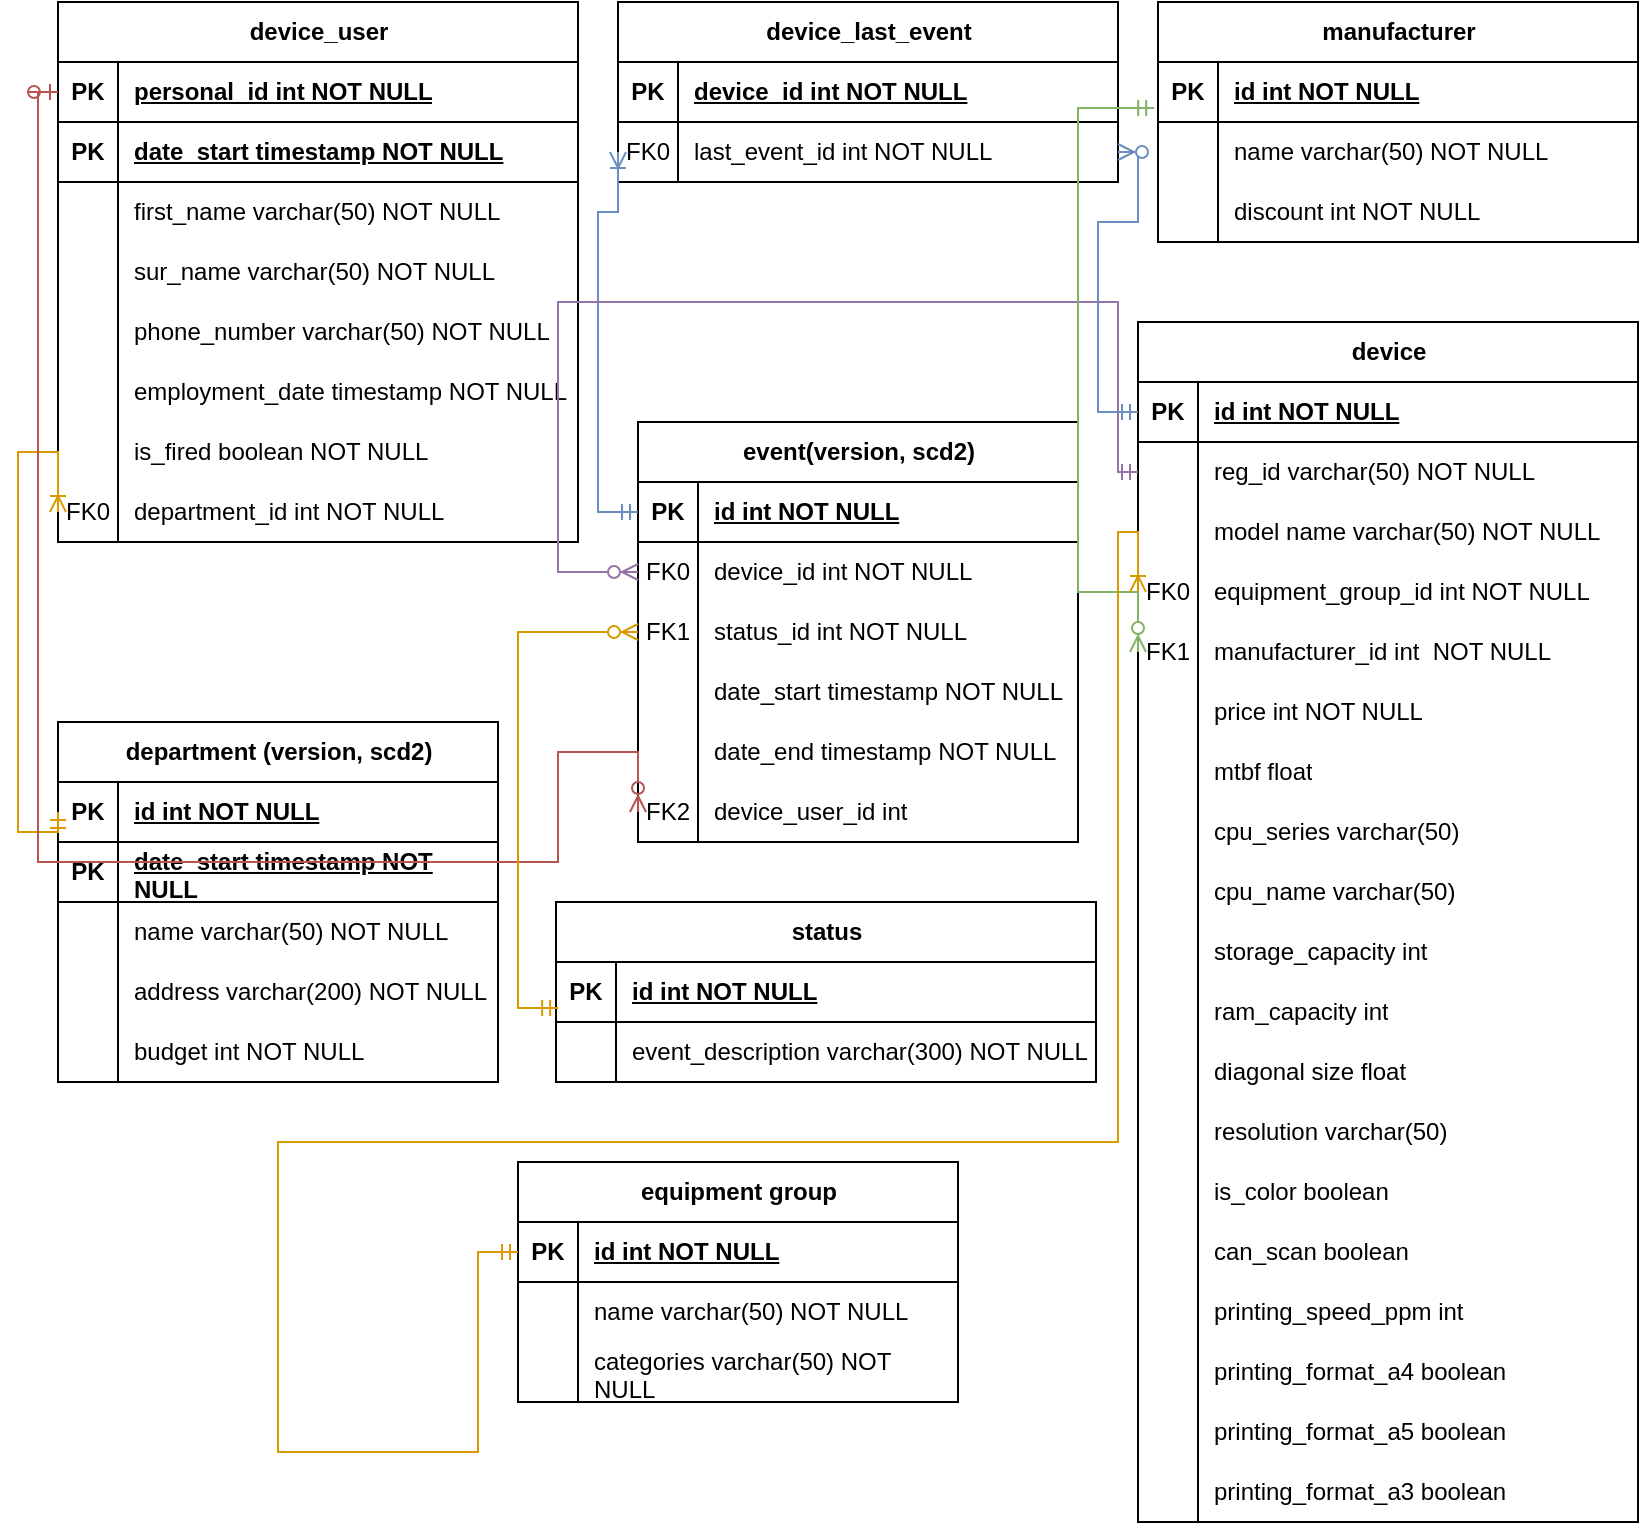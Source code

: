 <mxfile version="21.3.0" type="device">
  <diagram name="Page-1" id="mLNYqrjpJ7EV3Dldcdo5">
    <mxGraphModel dx="1434" dy="766" grid="1" gridSize="10" guides="1" tooltips="1" connect="1" arrows="1" fold="1" page="1" pageScale="1" pageWidth="850" pageHeight="1100" math="0" shadow="0">
      <root>
        <mxCell id="0" />
        <mxCell id="1" parent="0" />
        <mxCell id="pewf0KYRRvGeZz-GzJ68-2" value="status" style="shape=table;startSize=30;container=1;collapsible=1;childLayout=tableLayout;fixedRows=1;rowLines=0;fontStyle=1;align=center;resizeLast=1;html=1;" parent="1" vertex="1">
          <mxGeometry x="279" y="510" width="270" height="90" as="geometry" />
        </mxCell>
        <mxCell id="pewf0KYRRvGeZz-GzJ68-3" value="" style="shape=tableRow;horizontal=0;startSize=0;swimlaneHead=0;swimlaneBody=0;fillColor=none;collapsible=0;dropTarget=0;points=[[0,0.5],[1,0.5]];portConstraint=eastwest;top=0;left=0;right=0;bottom=1;" parent="pewf0KYRRvGeZz-GzJ68-2" vertex="1">
          <mxGeometry y="30" width="270" height="30" as="geometry" />
        </mxCell>
        <mxCell id="pewf0KYRRvGeZz-GzJ68-4" value="PK" style="shape=partialRectangle;connectable=0;fillColor=none;top=0;left=0;bottom=0;right=0;fontStyle=1;overflow=hidden;whiteSpace=wrap;html=1;" parent="pewf0KYRRvGeZz-GzJ68-3" vertex="1">
          <mxGeometry width="30" height="30" as="geometry">
            <mxRectangle width="30" height="30" as="alternateBounds" />
          </mxGeometry>
        </mxCell>
        <mxCell id="pewf0KYRRvGeZz-GzJ68-5" value="id int NOT NULL" style="shape=partialRectangle;connectable=0;fillColor=none;top=0;left=0;bottom=0;right=0;align=left;spacingLeft=6;fontStyle=5;overflow=hidden;whiteSpace=wrap;html=1;" parent="pewf0KYRRvGeZz-GzJ68-3" vertex="1">
          <mxGeometry x="30" width="240" height="30" as="geometry">
            <mxRectangle width="240" height="30" as="alternateBounds" />
          </mxGeometry>
        </mxCell>
        <mxCell id="pewf0KYRRvGeZz-GzJ68-9" value="" style="shape=tableRow;horizontal=0;startSize=0;swimlaneHead=0;swimlaneBody=0;fillColor=none;collapsible=0;dropTarget=0;points=[[0,0.5],[1,0.5]];portConstraint=eastwest;top=0;left=0;right=0;bottom=0;" parent="pewf0KYRRvGeZz-GzJ68-2" vertex="1">
          <mxGeometry y="60" width="270" height="30" as="geometry" />
        </mxCell>
        <mxCell id="pewf0KYRRvGeZz-GzJ68-10" value="" style="shape=partialRectangle;connectable=0;fillColor=none;top=0;left=0;bottom=0;right=0;editable=1;overflow=hidden;whiteSpace=wrap;html=1;" parent="pewf0KYRRvGeZz-GzJ68-9" vertex="1">
          <mxGeometry width="30" height="30" as="geometry">
            <mxRectangle width="30" height="30" as="alternateBounds" />
          </mxGeometry>
        </mxCell>
        <mxCell id="pewf0KYRRvGeZz-GzJ68-11" value="event_description varchar(300) NOT NULL" style="shape=partialRectangle;connectable=0;fillColor=none;top=0;left=0;bottom=0;right=0;align=left;spacingLeft=6;overflow=hidden;whiteSpace=wrap;html=1;" parent="pewf0KYRRvGeZz-GzJ68-9" vertex="1">
          <mxGeometry x="30" width="240" height="30" as="geometry">
            <mxRectangle width="240" height="30" as="alternateBounds" />
          </mxGeometry>
        </mxCell>
        <mxCell id="REl6_7TnbAlPkENuqn1e-2" value="equipment group" style="shape=table;startSize=30;container=1;collapsible=1;childLayout=tableLayout;fixedRows=1;rowLines=0;fontStyle=1;align=center;resizeLast=1;html=1;" parent="1" vertex="1">
          <mxGeometry x="260" y="640" width="220" height="120" as="geometry" />
        </mxCell>
        <mxCell id="REl6_7TnbAlPkENuqn1e-3" value="" style="shape=tableRow;horizontal=0;startSize=0;swimlaneHead=0;swimlaneBody=0;fillColor=none;collapsible=0;dropTarget=0;points=[[0,0.5],[1,0.5]];portConstraint=eastwest;top=0;left=0;right=0;bottom=1;" parent="REl6_7TnbAlPkENuqn1e-2" vertex="1">
          <mxGeometry y="30" width="220" height="30" as="geometry" />
        </mxCell>
        <mxCell id="REl6_7TnbAlPkENuqn1e-4" value="PK" style="shape=partialRectangle;connectable=0;fillColor=none;top=0;left=0;bottom=0;right=0;fontStyle=1;overflow=hidden;whiteSpace=wrap;html=1;" parent="REl6_7TnbAlPkENuqn1e-3" vertex="1">
          <mxGeometry width="30" height="30" as="geometry">
            <mxRectangle width="30" height="30" as="alternateBounds" />
          </mxGeometry>
        </mxCell>
        <mxCell id="REl6_7TnbAlPkENuqn1e-5" value="id int NOT NULL" style="shape=partialRectangle;connectable=0;fillColor=none;top=0;left=0;bottom=0;right=0;align=left;spacingLeft=6;fontStyle=5;overflow=hidden;whiteSpace=wrap;html=1;" parent="REl6_7TnbAlPkENuqn1e-3" vertex="1">
          <mxGeometry x="30" width="190" height="30" as="geometry">
            <mxRectangle width="190" height="30" as="alternateBounds" />
          </mxGeometry>
        </mxCell>
        <mxCell id="REl6_7TnbAlPkENuqn1e-6" value="" style="shape=tableRow;horizontal=0;startSize=0;swimlaneHead=0;swimlaneBody=0;fillColor=none;collapsible=0;dropTarget=0;points=[[0,0.5],[1,0.5]];portConstraint=eastwest;top=0;left=0;right=0;bottom=0;" parent="REl6_7TnbAlPkENuqn1e-2" vertex="1">
          <mxGeometry y="60" width="220" height="30" as="geometry" />
        </mxCell>
        <mxCell id="REl6_7TnbAlPkENuqn1e-7" value="" style="shape=partialRectangle;connectable=0;fillColor=none;top=0;left=0;bottom=0;right=0;editable=1;overflow=hidden;whiteSpace=wrap;html=1;" parent="REl6_7TnbAlPkENuqn1e-6" vertex="1">
          <mxGeometry width="30" height="30" as="geometry">
            <mxRectangle width="30" height="30" as="alternateBounds" />
          </mxGeometry>
        </mxCell>
        <mxCell id="REl6_7TnbAlPkENuqn1e-8" value="name varchar(50) NOT NULL" style="shape=partialRectangle;connectable=0;fillColor=none;top=0;left=0;bottom=0;right=0;align=left;spacingLeft=6;overflow=hidden;whiteSpace=wrap;html=1;" parent="REl6_7TnbAlPkENuqn1e-6" vertex="1">
          <mxGeometry x="30" width="190" height="30" as="geometry">
            <mxRectangle width="190" height="30" as="alternateBounds" />
          </mxGeometry>
        </mxCell>
        <mxCell id="0pvlYes055btHarnu1ro-18" value="" style="shape=tableRow;horizontal=0;startSize=0;swimlaneHead=0;swimlaneBody=0;fillColor=none;collapsible=0;dropTarget=0;points=[[0,0.5],[1,0.5]];portConstraint=eastwest;top=0;left=0;right=0;bottom=0;" parent="REl6_7TnbAlPkENuqn1e-2" vertex="1">
          <mxGeometry y="90" width="220" height="30" as="geometry" />
        </mxCell>
        <mxCell id="0pvlYes055btHarnu1ro-19" value="" style="shape=partialRectangle;connectable=0;fillColor=none;top=0;left=0;bottom=0;right=0;editable=1;overflow=hidden;whiteSpace=wrap;html=1;" parent="0pvlYes055btHarnu1ro-18" vertex="1">
          <mxGeometry width="30" height="30" as="geometry">
            <mxRectangle width="30" height="30" as="alternateBounds" />
          </mxGeometry>
        </mxCell>
        <mxCell id="0pvlYes055btHarnu1ro-20" value="categories varchar(50) NOT NULL" style="shape=partialRectangle;connectable=0;fillColor=none;top=0;left=0;bottom=0;right=0;align=left;spacingLeft=6;overflow=hidden;whiteSpace=wrap;html=1;" parent="0pvlYes055btHarnu1ro-18" vertex="1">
          <mxGeometry x="30" width="190" height="30" as="geometry">
            <mxRectangle width="190" height="30" as="alternateBounds" />
          </mxGeometry>
        </mxCell>
        <mxCell id="ZOygDmyKwLdcVkvkWwpb-37" value="device_last_event" style="shape=table;startSize=30;container=1;collapsible=1;childLayout=tableLayout;fixedRows=1;rowLines=0;fontStyle=1;align=center;resizeLast=1;html=1;" parent="1" vertex="1">
          <mxGeometry x="310" y="60" width="250" height="90" as="geometry" />
        </mxCell>
        <mxCell id="ZOygDmyKwLdcVkvkWwpb-38" value="" style="shape=tableRow;horizontal=0;startSize=0;swimlaneHead=0;swimlaneBody=0;fillColor=none;collapsible=0;dropTarget=0;points=[[0,0.5],[1,0.5]];portConstraint=eastwest;top=0;left=0;right=0;bottom=1;" parent="ZOygDmyKwLdcVkvkWwpb-37" vertex="1">
          <mxGeometry y="30" width="250" height="30" as="geometry" />
        </mxCell>
        <mxCell id="ZOygDmyKwLdcVkvkWwpb-39" value="PK" style="shape=partialRectangle;connectable=0;fillColor=none;top=0;left=0;bottom=0;right=0;fontStyle=1;overflow=hidden;whiteSpace=wrap;html=1;" parent="ZOygDmyKwLdcVkvkWwpb-38" vertex="1">
          <mxGeometry width="30" height="30" as="geometry">
            <mxRectangle width="30" height="30" as="alternateBounds" />
          </mxGeometry>
        </mxCell>
        <mxCell id="ZOygDmyKwLdcVkvkWwpb-40" value="device_id int NOT NULL" style="shape=partialRectangle;connectable=0;fillColor=none;top=0;left=0;bottom=0;right=0;align=left;spacingLeft=6;fontStyle=5;overflow=hidden;whiteSpace=wrap;html=1;" parent="ZOygDmyKwLdcVkvkWwpb-38" vertex="1">
          <mxGeometry x="30" width="220" height="30" as="geometry">
            <mxRectangle width="220" height="30" as="alternateBounds" />
          </mxGeometry>
        </mxCell>
        <mxCell id="ZOygDmyKwLdcVkvkWwpb-47" value="" style="shape=tableRow;horizontal=0;startSize=0;swimlaneHead=0;swimlaneBody=0;fillColor=none;collapsible=0;dropTarget=0;points=[[0,0.5],[1,0.5]];portConstraint=eastwest;top=0;left=0;right=0;bottom=0;" parent="ZOygDmyKwLdcVkvkWwpb-37" vertex="1">
          <mxGeometry y="60" width="250" height="30" as="geometry" />
        </mxCell>
        <mxCell id="ZOygDmyKwLdcVkvkWwpb-48" value="FK0" style="shape=partialRectangle;connectable=0;fillColor=none;top=0;left=0;bottom=0;right=0;editable=1;overflow=hidden;whiteSpace=wrap;html=1;" parent="ZOygDmyKwLdcVkvkWwpb-47" vertex="1">
          <mxGeometry width="30" height="30" as="geometry">
            <mxRectangle width="30" height="30" as="alternateBounds" />
          </mxGeometry>
        </mxCell>
        <mxCell id="ZOygDmyKwLdcVkvkWwpb-49" value="last_event_id int NOT NULL" style="shape=partialRectangle;connectable=0;fillColor=none;top=0;left=0;bottom=0;right=0;align=left;spacingLeft=6;overflow=hidden;whiteSpace=wrap;html=1;" parent="ZOygDmyKwLdcVkvkWwpb-47" vertex="1">
          <mxGeometry x="30" width="220" height="30" as="geometry">
            <mxRectangle width="220" height="30" as="alternateBounds" />
          </mxGeometry>
        </mxCell>
        <mxCell id="ZOygDmyKwLdcVkvkWwpb-50" value="device_user" style="shape=table;startSize=30;container=1;collapsible=1;childLayout=tableLayout;fixedRows=1;rowLines=0;fontStyle=1;align=center;resizeLast=1;html=1;" parent="1" vertex="1">
          <mxGeometry x="30" y="60" width="260" height="270" as="geometry" />
        </mxCell>
        <mxCell id="ZOygDmyKwLdcVkvkWwpb-51" value="" style="shape=tableRow;horizontal=0;startSize=0;swimlaneHead=0;swimlaneBody=0;fillColor=none;collapsible=0;dropTarget=0;points=[[0,0.5],[1,0.5]];portConstraint=eastwest;top=0;left=0;right=0;bottom=1;" parent="ZOygDmyKwLdcVkvkWwpb-50" vertex="1">
          <mxGeometry y="30" width="260" height="30" as="geometry" />
        </mxCell>
        <mxCell id="ZOygDmyKwLdcVkvkWwpb-52" value="PK" style="shape=partialRectangle;connectable=0;fillColor=none;top=0;left=0;bottom=0;right=0;fontStyle=1;overflow=hidden;whiteSpace=wrap;html=1;" parent="ZOygDmyKwLdcVkvkWwpb-51" vertex="1">
          <mxGeometry width="30" height="30" as="geometry">
            <mxRectangle width="30" height="30" as="alternateBounds" />
          </mxGeometry>
        </mxCell>
        <mxCell id="ZOygDmyKwLdcVkvkWwpb-53" value="personal_id int NOT NULL" style="shape=partialRectangle;connectable=0;fillColor=none;top=0;left=0;bottom=0;right=0;align=left;spacingLeft=6;fontStyle=5;overflow=hidden;whiteSpace=wrap;html=1;" parent="ZOygDmyKwLdcVkvkWwpb-51" vertex="1">
          <mxGeometry x="30" width="230" height="30" as="geometry">
            <mxRectangle width="230" height="30" as="alternateBounds" />
          </mxGeometry>
        </mxCell>
        <mxCell id="rTjJ-JZLUx7kuUY1BGEd-4" value="" style="shape=tableRow;horizontal=0;startSize=0;swimlaneHead=0;swimlaneBody=0;fillColor=none;collapsible=0;dropTarget=0;points=[[0,0.5],[1,0.5]];portConstraint=eastwest;top=0;left=0;right=0;bottom=1;" parent="ZOygDmyKwLdcVkvkWwpb-50" vertex="1">
          <mxGeometry y="60" width="260" height="30" as="geometry" />
        </mxCell>
        <mxCell id="rTjJ-JZLUx7kuUY1BGEd-5" value="PK" style="shape=partialRectangle;connectable=0;fillColor=none;top=0;left=0;bottom=0;right=0;fontStyle=1;overflow=hidden;whiteSpace=wrap;html=1;" parent="rTjJ-JZLUx7kuUY1BGEd-4" vertex="1">
          <mxGeometry width="30" height="30" as="geometry">
            <mxRectangle width="30" height="30" as="alternateBounds" />
          </mxGeometry>
        </mxCell>
        <mxCell id="rTjJ-JZLUx7kuUY1BGEd-6" value="date_start timestamp NOT NULL" style="shape=partialRectangle;connectable=0;fillColor=none;top=0;left=0;bottom=0;right=0;align=left;spacingLeft=6;fontStyle=5;overflow=hidden;whiteSpace=wrap;html=1;" parent="rTjJ-JZLUx7kuUY1BGEd-4" vertex="1">
          <mxGeometry x="30" width="230" height="30" as="geometry">
            <mxRectangle width="230" height="30" as="alternateBounds" />
          </mxGeometry>
        </mxCell>
        <mxCell id="ZOygDmyKwLdcVkvkWwpb-54" value="" style="shape=tableRow;horizontal=0;startSize=0;swimlaneHead=0;swimlaneBody=0;fillColor=none;collapsible=0;dropTarget=0;points=[[0,0.5],[1,0.5]];portConstraint=eastwest;top=0;left=0;right=0;bottom=0;" parent="ZOygDmyKwLdcVkvkWwpb-50" vertex="1">
          <mxGeometry y="90" width="260" height="30" as="geometry" />
        </mxCell>
        <mxCell id="ZOygDmyKwLdcVkvkWwpb-55" value="" style="shape=partialRectangle;connectable=0;fillColor=none;top=0;left=0;bottom=0;right=0;editable=1;overflow=hidden;whiteSpace=wrap;html=1;" parent="ZOygDmyKwLdcVkvkWwpb-54" vertex="1">
          <mxGeometry width="30" height="30" as="geometry">
            <mxRectangle width="30" height="30" as="alternateBounds" />
          </mxGeometry>
        </mxCell>
        <mxCell id="ZOygDmyKwLdcVkvkWwpb-56" value="first_name varchar(50) NOT NULL" style="shape=partialRectangle;connectable=0;fillColor=none;top=0;left=0;bottom=0;right=0;align=left;spacingLeft=6;overflow=hidden;whiteSpace=wrap;html=1;" parent="ZOygDmyKwLdcVkvkWwpb-54" vertex="1">
          <mxGeometry x="30" width="230" height="30" as="geometry">
            <mxRectangle width="230" height="30" as="alternateBounds" />
          </mxGeometry>
        </mxCell>
        <mxCell id="NPQ_OpwVXcLxBBkzJRu3-10" value="" style="shape=tableRow;horizontal=0;startSize=0;swimlaneHead=0;swimlaneBody=0;fillColor=none;collapsible=0;dropTarget=0;points=[[0,0.5],[1,0.5]];portConstraint=eastwest;top=0;left=0;right=0;bottom=0;" vertex="1" parent="ZOygDmyKwLdcVkvkWwpb-50">
          <mxGeometry y="120" width="260" height="30" as="geometry" />
        </mxCell>
        <mxCell id="NPQ_OpwVXcLxBBkzJRu3-11" value="" style="shape=partialRectangle;connectable=0;fillColor=none;top=0;left=0;bottom=0;right=0;editable=1;overflow=hidden;whiteSpace=wrap;html=1;" vertex="1" parent="NPQ_OpwVXcLxBBkzJRu3-10">
          <mxGeometry width="30" height="30" as="geometry">
            <mxRectangle width="30" height="30" as="alternateBounds" />
          </mxGeometry>
        </mxCell>
        <mxCell id="NPQ_OpwVXcLxBBkzJRu3-12" value="sur_name varchar(50) NOT NULL" style="shape=partialRectangle;connectable=0;fillColor=none;top=0;left=0;bottom=0;right=0;align=left;spacingLeft=6;overflow=hidden;whiteSpace=wrap;html=1;" vertex="1" parent="NPQ_OpwVXcLxBBkzJRu3-10">
          <mxGeometry x="30" width="230" height="30" as="geometry">
            <mxRectangle width="230" height="30" as="alternateBounds" />
          </mxGeometry>
        </mxCell>
        <mxCell id="ZOygDmyKwLdcVkvkWwpb-57" value="" style="shape=tableRow;horizontal=0;startSize=0;swimlaneHead=0;swimlaneBody=0;fillColor=none;collapsible=0;dropTarget=0;points=[[0,0.5],[1,0.5]];portConstraint=eastwest;top=0;left=0;right=0;bottom=0;" parent="ZOygDmyKwLdcVkvkWwpb-50" vertex="1">
          <mxGeometry y="150" width="260" height="30" as="geometry" />
        </mxCell>
        <mxCell id="ZOygDmyKwLdcVkvkWwpb-58" value="" style="shape=partialRectangle;connectable=0;fillColor=none;top=0;left=0;bottom=0;right=0;editable=1;overflow=hidden;whiteSpace=wrap;html=1;" parent="ZOygDmyKwLdcVkvkWwpb-57" vertex="1">
          <mxGeometry width="30" height="30" as="geometry">
            <mxRectangle width="30" height="30" as="alternateBounds" />
          </mxGeometry>
        </mxCell>
        <mxCell id="ZOygDmyKwLdcVkvkWwpb-59" value="phone_number varchar(50) NOT NULL" style="shape=partialRectangle;connectable=0;fillColor=none;top=0;left=0;bottom=0;right=0;align=left;spacingLeft=6;overflow=hidden;whiteSpace=wrap;html=1;" parent="ZOygDmyKwLdcVkvkWwpb-57" vertex="1">
          <mxGeometry x="30" width="230" height="30" as="geometry">
            <mxRectangle width="230" height="30" as="alternateBounds" />
          </mxGeometry>
        </mxCell>
        <mxCell id="ZOygDmyKwLdcVkvkWwpb-60" value="" style="shape=tableRow;horizontal=0;startSize=0;swimlaneHead=0;swimlaneBody=0;fillColor=none;collapsible=0;dropTarget=0;points=[[0,0.5],[1,0.5]];portConstraint=eastwest;top=0;left=0;right=0;bottom=0;" parent="ZOygDmyKwLdcVkvkWwpb-50" vertex="1">
          <mxGeometry y="180" width="260" height="30" as="geometry" />
        </mxCell>
        <mxCell id="ZOygDmyKwLdcVkvkWwpb-61" value="" style="shape=partialRectangle;connectable=0;fillColor=none;top=0;left=0;bottom=0;right=0;editable=1;overflow=hidden;whiteSpace=wrap;html=1;" parent="ZOygDmyKwLdcVkvkWwpb-60" vertex="1">
          <mxGeometry width="30" height="30" as="geometry">
            <mxRectangle width="30" height="30" as="alternateBounds" />
          </mxGeometry>
        </mxCell>
        <mxCell id="ZOygDmyKwLdcVkvkWwpb-62" value="employment_date timestamp NOT NULL" style="shape=partialRectangle;connectable=0;fillColor=none;top=0;left=0;bottom=0;right=0;align=left;spacingLeft=6;overflow=hidden;whiteSpace=wrap;html=1;" parent="ZOygDmyKwLdcVkvkWwpb-60" vertex="1">
          <mxGeometry x="30" width="230" height="30" as="geometry">
            <mxRectangle width="230" height="30" as="alternateBounds" />
          </mxGeometry>
        </mxCell>
        <mxCell id="dywi1r_xTvLJ7JwNAxnX-36" value="" style="shape=tableRow;horizontal=0;startSize=0;swimlaneHead=0;swimlaneBody=0;fillColor=none;collapsible=0;dropTarget=0;points=[[0,0.5],[1,0.5]];portConstraint=eastwest;top=0;left=0;right=0;bottom=0;" parent="ZOygDmyKwLdcVkvkWwpb-50" vertex="1">
          <mxGeometry y="210" width="260" height="30" as="geometry" />
        </mxCell>
        <mxCell id="dywi1r_xTvLJ7JwNAxnX-37" value="" style="shape=partialRectangle;connectable=0;fillColor=none;top=0;left=0;bottom=0;right=0;editable=1;overflow=hidden;whiteSpace=wrap;html=1;" parent="dywi1r_xTvLJ7JwNAxnX-36" vertex="1">
          <mxGeometry width="30" height="30" as="geometry">
            <mxRectangle width="30" height="30" as="alternateBounds" />
          </mxGeometry>
        </mxCell>
        <mxCell id="dywi1r_xTvLJ7JwNAxnX-38" value="is_fired boolean NOT NULL" style="shape=partialRectangle;connectable=0;fillColor=none;top=0;left=0;bottom=0;right=0;align=left;spacingLeft=6;overflow=hidden;whiteSpace=wrap;html=1;" parent="dywi1r_xTvLJ7JwNAxnX-36" vertex="1">
          <mxGeometry x="30" width="230" height="30" as="geometry">
            <mxRectangle width="230" height="30" as="alternateBounds" />
          </mxGeometry>
        </mxCell>
        <mxCell id="dywi1r_xTvLJ7JwNAxnX-39" value="" style="shape=tableRow;horizontal=0;startSize=0;swimlaneHead=0;swimlaneBody=0;fillColor=none;collapsible=0;dropTarget=0;points=[[0,0.5],[1,0.5]];portConstraint=eastwest;top=0;left=0;right=0;bottom=0;" parent="ZOygDmyKwLdcVkvkWwpb-50" vertex="1">
          <mxGeometry y="240" width="260" height="30" as="geometry" />
        </mxCell>
        <mxCell id="dywi1r_xTvLJ7JwNAxnX-40" value="FK0" style="shape=partialRectangle;connectable=0;fillColor=none;top=0;left=0;bottom=0;right=0;editable=1;overflow=hidden;whiteSpace=wrap;html=1;" parent="dywi1r_xTvLJ7JwNAxnX-39" vertex="1">
          <mxGeometry width="30" height="30" as="geometry">
            <mxRectangle width="30" height="30" as="alternateBounds" />
          </mxGeometry>
        </mxCell>
        <mxCell id="dywi1r_xTvLJ7JwNAxnX-41" value="department_id int NOT NULL" style="shape=partialRectangle;connectable=0;fillColor=none;top=0;left=0;bottom=0;right=0;align=left;spacingLeft=6;overflow=hidden;whiteSpace=wrap;html=1;" parent="dywi1r_xTvLJ7JwNAxnX-39" vertex="1">
          <mxGeometry x="30" width="230" height="30" as="geometry">
            <mxRectangle width="230" height="30" as="alternateBounds" />
          </mxGeometry>
        </mxCell>
        <mxCell id="ZOygDmyKwLdcVkvkWwpb-63" value="event(version, scd2)" style="shape=table;startSize=30;container=1;collapsible=1;childLayout=tableLayout;fixedRows=1;rowLines=0;fontStyle=1;align=center;resizeLast=1;html=1;" parent="1" vertex="1">
          <mxGeometry x="320" y="270" width="220" height="210" as="geometry" />
        </mxCell>
        <mxCell id="ZOygDmyKwLdcVkvkWwpb-64" value="" style="shape=tableRow;horizontal=0;startSize=0;swimlaneHead=0;swimlaneBody=0;fillColor=none;collapsible=0;dropTarget=0;points=[[0,0.5],[1,0.5]];portConstraint=eastwest;top=0;left=0;right=0;bottom=1;" parent="ZOygDmyKwLdcVkvkWwpb-63" vertex="1">
          <mxGeometry y="30" width="220" height="30" as="geometry" />
        </mxCell>
        <mxCell id="ZOygDmyKwLdcVkvkWwpb-65" value="PK" style="shape=partialRectangle;connectable=0;fillColor=none;top=0;left=0;bottom=0;right=0;fontStyle=1;overflow=hidden;whiteSpace=wrap;html=1;" parent="ZOygDmyKwLdcVkvkWwpb-64" vertex="1">
          <mxGeometry width="30" height="30" as="geometry">
            <mxRectangle width="30" height="30" as="alternateBounds" />
          </mxGeometry>
        </mxCell>
        <mxCell id="ZOygDmyKwLdcVkvkWwpb-66" value="id int NOT NULL" style="shape=partialRectangle;connectable=0;fillColor=none;top=0;left=0;bottom=0;right=0;align=left;spacingLeft=6;fontStyle=5;overflow=hidden;whiteSpace=wrap;html=1;" parent="ZOygDmyKwLdcVkvkWwpb-64" vertex="1">
          <mxGeometry x="30" width="190" height="30" as="geometry">
            <mxRectangle width="190" height="30" as="alternateBounds" />
          </mxGeometry>
        </mxCell>
        <mxCell id="ZOygDmyKwLdcVkvkWwpb-67" value="" style="shape=tableRow;horizontal=0;startSize=0;swimlaneHead=0;swimlaneBody=0;fillColor=none;collapsible=0;dropTarget=0;points=[[0,0.5],[1,0.5]];portConstraint=eastwest;top=0;left=0;right=0;bottom=0;" parent="ZOygDmyKwLdcVkvkWwpb-63" vertex="1">
          <mxGeometry y="60" width="220" height="30" as="geometry" />
        </mxCell>
        <mxCell id="ZOygDmyKwLdcVkvkWwpb-68" value="FK0" style="shape=partialRectangle;connectable=0;fillColor=none;top=0;left=0;bottom=0;right=0;editable=1;overflow=hidden;whiteSpace=wrap;html=1;" parent="ZOygDmyKwLdcVkvkWwpb-67" vertex="1">
          <mxGeometry width="30" height="30" as="geometry">
            <mxRectangle width="30" height="30" as="alternateBounds" />
          </mxGeometry>
        </mxCell>
        <mxCell id="ZOygDmyKwLdcVkvkWwpb-69" value="device_id int NOT NULL" style="shape=partialRectangle;connectable=0;fillColor=none;top=0;left=0;bottom=0;right=0;align=left;spacingLeft=6;overflow=hidden;whiteSpace=wrap;html=1;" parent="ZOygDmyKwLdcVkvkWwpb-67" vertex="1">
          <mxGeometry x="30" width="190" height="30" as="geometry">
            <mxRectangle width="190" height="30" as="alternateBounds" />
          </mxGeometry>
        </mxCell>
        <mxCell id="ZOygDmyKwLdcVkvkWwpb-70" value="" style="shape=tableRow;horizontal=0;startSize=0;swimlaneHead=0;swimlaneBody=0;fillColor=none;collapsible=0;dropTarget=0;points=[[0,0.5],[1,0.5]];portConstraint=eastwest;top=0;left=0;right=0;bottom=0;" parent="ZOygDmyKwLdcVkvkWwpb-63" vertex="1">
          <mxGeometry y="90" width="220" height="30" as="geometry" />
        </mxCell>
        <mxCell id="ZOygDmyKwLdcVkvkWwpb-71" value="FK1" style="shape=partialRectangle;connectable=0;fillColor=none;top=0;left=0;bottom=0;right=0;editable=1;overflow=hidden;whiteSpace=wrap;html=1;" parent="ZOygDmyKwLdcVkvkWwpb-70" vertex="1">
          <mxGeometry width="30" height="30" as="geometry">
            <mxRectangle width="30" height="30" as="alternateBounds" />
          </mxGeometry>
        </mxCell>
        <mxCell id="ZOygDmyKwLdcVkvkWwpb-72" value="status_id int NOT NULL" style="shape=partialRectangle;connectable=0;fillColor=none;top=0;left=0;bottom=0;right=0;align=left;spacingLeft=6;overflow=hidden;whiteSpace=wrap;html=1;" parent="ZOygDmyKwLdcVkvkWwpb-70" vertex="1">
          <mxGeometry x="30" width="190" height="30" as="geometry">
            <mxRectangle width="190" height="30" as="alternateBounds" />
          </mxGeometry>
        </mxCell>
        <mxCell id="NPQ_OpwVXcLxBBkzJRu3-4" value="" style="shape=tableRow;horizontal=0;startSize=0;swimlaneHead=0;swimlaneBody=0;fillColor=none;collapsible=0;dropTarget=0;points=[[0,0.5],[1,0.5]];portConstraint=eastwest;top=0;left=0;right=0;bottom=0;" vertex="1" parent="ZOygDmyKwLdcVkvkWwpb-63">
          <mxGeometry y="120" width="220" height="30" as="geometry" />
        </mxCell>
        <mxCell id="NPQ_OpwVXcLxBBkzJRu3-5" value="" style="shape=partialRectangle;connectable=0;fillColor=none;top=0;left=0;bottom=0;right=0;editable=1;overflow=hidden;whiteSpace=wrap;html=1;" vertex="1" parent="NPQ_OpwVXcLxBBkzJRu3-4">
          <mxGeometry width="30" height="30" as="geometry">
            <mxRectangle width="30" height="30" as="alternateBounds" />
          </mxGeometry>
        </mxCell>
        <mxCell id="NPQ_OpwVXcLxBBkzJRu3-6" value="date_start timestamp NOT NULL" style="shape=partialRectangle;connectable=0;fillColor=none;top=0;left=0;bottom=0;right=0;align=left;spacingLeft=6;overflow=hidden;whiteSpace=wrap;html=1;" vertex="1" parent="NPQ_OpwVXcLxBBkzJRu3-4">
          <mxGeometry x="30" width="190" height="30" as="geometry">
            <mxRectangle width="190" height="30" as="alternateBounds" />
          </mxGeometry>
        </mxCell>
        <mxCell id="NPQ_OpwVXcLxBBkzJRu3-7" value="" style="shape=tableRow;horizontal=0;startSize=0;swimlaneHead=0;swimlaneBody=0;fillColor=none;collapsible=0;dropTarget=0;points=[[0,0.5],[1,0.5]];portConstraint=eastwest;top=0;left=0;right=0;bottom=0;" vertex="1" parent="ZOygDmyKwLdcVkvkWwpb-63">
          <mxGeometry y="150" width="220" height="30" as="geometry" />
        </mxCell>
        <mxCell id="NPQ_OpwVXcLxBBkzJRu3-8" value="" style="shape=partialRectangle;connectable=0;fillColor=none;top=0;left=0;bottom=0;right=0;editable=1;overflow=hidden;whiteSpace=wrap;html=1;" vertex="1" parent="NPQ_OpwVXcLxBBkzJRu3-7">
          <mxGeometry width="30" height="30" as="geometry">
            <mxRectangle width="30" height="30" as="alternateBounds" />
          </mxGeometry>
        </mxCell>
        <mxCell id="NPQ_OpwVXcLxBBkzJRu3-9" value="date_end timestamp NOT NULL" style="shape=partialRectangle;connectable=0;fillColor=none;top=0;left=0;bottom=0;right=0;align=left;spacingLeft=6;overflow=hidden;whiteSpace=wrap;html=1;" vertex="1" parent="NPQ_OpwVXcLxBBkzJRu3-7">
          <mxGeometry x="30" width="190" height="30" as="geometry">
            <mxRectangle width="190" height="30" as="alternateBounds" />
          </mxGeometry>
        </mxCell>
        <mxCell id="dywi1r_xTvLJ7JwNAxnX-33" value="" style="shape=tableRow;horizontal=0;startSize=0;swimlaneHead=0;swimlaneBody=0;fillColor=none;collapsible=0;dropTarget=0;points=[[0,0.5],[1,0.5]];portConstraint=eastwest;top=0;left=0;right=0;bottom=0;" parent="ZOygDmyKwLdcVkvkWwpb-63" vertex="1">
          <mxGeometry y="180" width="220" height="30" as="geometry" />
        </mxCell>
        <mxCell id="dywi1r_xTvLJ7JwNAxnX-34" value="FK2" style="shape=partialRectangle;connectable=0;fillColor=none;top=0;left=0;bottom=0;right=0;editable=1;overflow=hidden;whiteSpace=wrap;html=1;" parent="dywi1r_xTvLJ7JwNAxnX-33" vertex="1">
          <mxGeometry width="30" height="30" as="geometry">
            <mxRectangle width="30" height="30" as="alternateBounds" />
          </mxGeometry>
        </mxCell>
        <mxCell id="dywi1r_xTvLJ7JwNAxnX-35" value="device_user_id int" style="shape=partialRectangle;connectable=0;fillColor=none;top=0;left=0;bottom=0;right=0;align=left;spacingLeft=6;overflow=hidden;whiteSpace=wrap;html=1;" parent="dywi1r_xTvLJ7JwNAxnX-33" vertex="1">
          <mxGeometry x="30" width="190" height="30" as="geometry">
            <mxRectangle width="190" height="30" as="alternateBounds" />
          </mxGeometry>
        </mxCell>
        <mxCell id="ZOygDmyKwLdcVkvkWwpb-117" value="device " style="shape=table;startSize=30;container=1;collapsible=1;childLayout=tableLayout;fixedRows=1;rowLines=0;fontStyle=1;align=center;resizeLast=1;html=1;" parent="1" vertex="1">
          <mxGeometry x="570" y="220" width="250" height="600" as="geometry" />
        </mxCell>
        <mxCell id="ZOygDmyKwLdcVkvkWwpb-118" value="" style="shape=tableRow;horizontal=0;startSize=0;swimlaneHead=0;swimlaneBody=0;fillColor=none;collapsible=0;dropTarget=0;points=[[0,0.5],[1,0.5]];portConstraint=eastwest;top=0;left=0;right=0;bottom=1;" parent="ZOygDmyKwLdcVkvkWwpb-117" vertex="1">
          <mxGeometry y="30" width="250" height="30" as="geometry" />
        </mxCell>
        <mxCell id="ZOygDmyKwLdcVkvkWwpb-119" value="PK" style="shape=partialRectangle;connectable=0;fillColor=none;top=0;left=0;bottom=0;right=0;fontStyle=1;overflow=hidden;whiteSpace=wrap;html=1;" parent="ZOygDmyKwLdcVkvkWwpb-118" vertex="1">
          <mxGeometry width="30" height="30" as="geometry">
            <mxRectangle width="30" height="30" as="alternateBounds" />
          </mxGeometry>
        </mxCell>
        <mxCell id="ZOygDmyKwLdcVkvkWwpb-120" value="id int NOT NULL" style="shape=partialRectangle;connectable=0;fillColor=none;top=0;left=0;bottom=0;right=0;align=left;spacingLeft=6;fontStyle=5;overflow=hidden;whiteSpace=wrap;html=1;" parent="ZOygDmyKwLdcVkvkWwpb-118" vertex="1">
          <mxGeometry x="30" width="220" height="30" as="geometry">
            <mxRectangle width="220" height="30" as="alternateBounds" />
          </mxGeometry>
        </mxCell>
        <mxCell id="NPQ_OpwVXcLxBBkzJRu3-1" value="" style="shape=tableRow;horizontal=0;startSize=0;swimlaneHead=0;swimlaneBody=0;fillColor=none;collapsible=0;dropTarget=0;points=[[0,0.5],[1,0.5]];portConstraint=eastwest;top=0;left=0;right=0;bottom=0;" vertex="1" parent="ZOygDmyKwLdcVkvkWwpb-117">
          <mxGeometry y="60" width="250" height="30" as="geometry" />
        </mxCell>
        <mxCell id="NPQ_OpwVXcLxBBkzJRu3-2" value="" style="shape=partialRectangle;connectable=0;fillColor=none;top=0;left=0;bottom=0;right=0;editable=1;overflow=hidden;whiteSpace=wrap;html=1;" vertex="1" parent="NPQ_OpwVXcLxBBkzJRu3-1">
          <mxGeometry width="30" height="30" as="geometry">
            <mxRectangle width="30" height="30" as="alternateBounds" />
          </mxGeometry>
        </mxCell>
        <mxCell id="NPQ_OpwVXcLxBBkzJRu3-3" value="reg_id varchar(50) NOT NULL" style="shape=partialRectangle;connectable=0;fillColor=none;top=0;left=0;bottom=0;right=0;align=left;spacingLeft=6;overflow=hidden;whiteSpace=wrap;html=1;" vertex="1" parent="NPQ_OpwVXcLxBBkzJRu3-1">
          <mxGeometry x="30" width="220" height="30" as="geometry">
            <mxRectangle width="220" height="30" as="alternateBounds" />
          </mxGeometry>
        </mxCell>
        <mxCell id="ZOygDmyKwLdcVkvkWwpb-121" value="" style="shape=tableRow;horizontal=0;startSize=0;swimlaneHead=0;swimlaneBody=0;fillColor=none;collapsible=0;dropTarget=0;points=[[0,0.5],[1,0.5]];portConstraint=eastwest;top=0;left=0;right=0;bottom=0;" parent="ZOygDmyKwLdcVkvkWwpb-117" vertex="1">
          <mxGeometry y="90" width="250" height="30" as="geometry" />
        </mxCell>
        <mxCell id="ZOygDmyKwLdcVkvkWwpb-122" value="" style="shape=partialRectangle;connectable=0;fillColor=none;top=0;left=0;bottom=0;right=0;editable=1;overflow=hidden;whiteSpace=wrap;html=1;" parent="ZOygDmyKwLdcVkvkWwpb-121" vertex="1">
          <mxGeometry width="30" height="30" as="geometry">
            <mxRectangle width="30" height="30" as="alternateBounds" />
          </mxGeometry>
        </mxCell>
        <mxCell id="ZOygDmyKwLdcVkvkWwpb-123" value="model name varchar(50) NOT NULL" style="shape=partialRectangle;connectable=0;fillColor=none;top=0;left=0;bottom=0;right=0;align=left;spacingLeft=6;overflow=hidden;whiteSpace=wrap;html=1;" parent="ZOygDmyKwLdcVkvkWwpb-121" vertex="1">
          <mxGeometry x="30" width="220" height="30" as="geometry">
            <mxRectangle width="220" height="30" as="alternateBounds" />
          </mxGeometry>
        </mxCell>
        <mxCell id="0pvlYes055btHarnu1ro-1" value="" style="shape=tableRow;horizontal=0;startSize=0;swimlaneHead=0;swimlaneBody=0;fillColor=none;collapsible=0;dropTarget=0;points=[[0,0.5],[1,0.5]];portConstraint=eastwest;top=0;left=0;right=0;bottom=0;" parent="ZOygDmyKwLdcVkvkWwpb-117" vertex="1">
          <mxGeometry y="120" width="250" height="30" as="geometry" />
        </mxCell>
        <mxCell id="0pvlYes055btHarnu1ro-2" value="FK0" style="shape=partialRectangle;connectable=0;fillColor=none;top=0;left=0;bottom=0;right=0;editable=1;overflow=hidden;whiteSpace=wrap;html=1;" parent="0pvlYes055btHarnu1ro-1" vertex="1">
          <mxGeometry width="30" height="30" as="geometry">
            <mxRectangle width="30" height="30" as="alternateBounds" />
          </mxGeometry>
        </mxCell>
        <mxCell id="0pvlYes055btHarnu1ro-3" value="equipment_group_id int NOT NULL" style="shape=partialRectangle;connectable=0;fillColor=none;top=0;left=0;bottom=0;right=0;align=left;spacingLeft=6;overflow=hidden;whiteSpace=wrap;html=1;" parent="0pvlYes055btHarnu1ro-1" vertex="1">
          <mxGeometry x="30" width="220" height="30" as="geometry">
            <mxRectangle width="220" height="30" as="alternateBounds" />
          </mxGeometry>
        </mxCell>
        <mxCell id="dywi1r_xTvLJ7JwNAxnX-53" value="" style="shape=tableRow;horizontal=0;startSize=0;swimlaneHead=0;swimlaneBody=0;fillColor=none;collapsible=0;dropTarget=0;points=[[0,0.5],[1,0.5]];portConstraint=eastwest;top=0;left=0;right=0;bottom=0;" parent="ZOygDmyKwLdcVkvkWwpb-117" vertex="1">
          <mxGeometry y="150" width="250" height="30" as="geometry" />
        </mxCell>
        <mxCell id="dywi1r_xTvLJ7JwNAxnX-54" value="FK1" style="shape=partialRectangle;connectable=0;fillColor=none;top=0;left=0;bottom=0;right=0;editable=1;overflow=hidden;whiteSpace=wrap;html=1;" parent="dywi1r_xTvLJ7JwNAxnX-53" vertex="1">
          <mxGeometry width="30" height="30" as="geometry">
            <mxRectangle width="30" height="30" as="alternateBounds" />
          </mxGeometry>
        </mxCell>
        <mxCell id="dywi1r_xTvLJ7JwNAxnX-55" value="manufacturer_id int&amp;nbsp; NOT NULL" style="shape=partialRectangle;connectable=0;fillColor=none;top=0;left=0;bottom=0;right=0;align=left;spacingLeft=6;overflow=hidden;whiteSpace=wrap;html=1;" parent="dywi1r_xTvLJ7JwNAxnX-53" vertex="1">
          <mxGeometry x="30" width="220" height="30" as="geometry">
            <mxRectangle width="220" height="30" as="alternateBounds" />
          </mxGeometry>
        </mxCell>
        <mxCell id="ZOygDmyKwLdcVkvkWwpb-124" value="" style="shape=tableRow;horizontal=0;startSize=0;swimlaneHead=0;swimlaneBody=0;fillColor=none;collapsible=0;dropTarget=0;points=[[0,0.5],[1,0.5]];portConstraint=eastwest;top=0;left=0;right=0;bottom=0;" parent="ZOygDmyKwLdcVkvkWwpb-117" vertex="1">
          <mxGeometry y="180" width="250" height="30" as="geometry" />
        </mxCell>
        <mxCell id="ZOygDmyKwLdcVkvkWwpb-125" value="" style="shape=partialRectangle;connectable=0;fillColor=none;top=0;left=0;bottom=0;right=0;editable=1;overflow=hidden;whiteSpace=wrap;html=1;" parent="ZOygDmyKwLdcVkvkWwpb-124" vertex="1">
          <mxGeometry width="30" height="30" as="geometry">
            <mxRectangle width="30" height="30" as="alternateBounds" />
          </mxGeometry>
        </mxCell>
        <mxCell id="ZOygDmyKwLdcVkvkWwpb-126" value="price int NOT NULL" style="shape=partialRectangle;connectable=0;fillColor=none;top=0;left=0;bottom=0;right=0;align=left;spacingLeft=6;overflow=hidden;whiteSpace=wrap;html=1;" parent="ZOygDmyKwLdcVkvkWwpb-124" vertex="1">
          <mxGeometry x="30" width="220" height="30" as="geometry">
            <mxRectangle width="220" height="30" as="alternateBounds" />
          </mxGeometry>
        </mxCell>
        <mxCell id="ZOygDmyKwLdcVkvkWwpb-177" value="" style="shape=tableRow;horizontal=0;startSize=0;swimlaneHead=0;swimlaneBody=0;fillColor=none;collapsible=0;dropTarget=0;points=[[0,0.5],[1,0.5]];portConstraint=eastwest;top=0;left=0;right=0;bottom=0;" parent="ZOygDmyKwLdcVkvkWwpb-117" vertex="1">
          <mxGeometry y="210" width="250" height="30" as="geometry" />
        </mxCell>
        <mxCell id="ZOygDmyKwLdcVkvkWwpb-178" value="" style="shape=partialRectangle;connectable=0;fillColor=none;top=0;left=0;bottom=0;right=0;editable=1;overflow=hidden;whiteSpace=wrap;html=1;" parent="ZOygDmyKwLdcVkvkWwpb-177" vertex="1">
          <mxGeometry width="30" height="30" as="geometry">
            <mxRectangle width="30" height="30" as="alternateBounds" />
          </mxGeometry>
        </mxCell>
        <mxCell id="ZOygDmyKwLdcVkvkWwpb-179" value="mtbf float " style="shape=partialRectangle;connectable=0;fillColor=none;top=0;left=0;bottom=0;right=0;align=left;spacingLeft=6;overflow=hidden;whiteSpace=wrap;html=1;" parent="ZOygDmyKwLdcVkvkWwpb-177" vertex="1">
          <mxGeometry x="30" width="220" height="30" as="geometry">
            <mxRectangle width="220" height="30" as="alternateBounds" />
          </mxGeometry>
        </mxCell>
        <mxCell id="ZOygDmyKwLdcVkvkWwpb-159" value="" style="shape=tableRow;horizontal=0;startSize=0;swimlaneHead=0;swimlaneBody=0;fillColor=none;collapsible=0;dropTarget=0;points=[[0,0.5],[1,0.5]];portConstraint=eastwest;top=0;left=0;right=0;bottom=0;" parent="ZOygDmyKwLdcVkvkWwpb-117" vertex="1">
          <mxGeometry y="240" width="250" height="30" as="geometry" />
        </mxCell>
        <mxCell id="ZOygDmyKwLdcVkvkWwpb-160" value="" style="shape=partialRectangle;connectable=0;fillColor=none;top=0;left=0;bottom=0;right=0;editable=1;overflow=hidden;whiteSpace=wrap;html=1;" parent="ZOygDmyKwLdcVkvkWwpb-159" vertex="1">
          <mxGeometry width="30" height="30" as="geometry">
            <mxRectangle width="30" height="30" as="alternateBounds" />
          </mxGeometry>
        </mxCell>
        <mxCell id="ZOygDmyKwLdcVkvkWwpb-161" value="cpu_series  varchar(50)" style="shape=partialRectangle;connectable=0;fillColor=none;top=0;left=0;bottom=0;right=0;align=left;spacingLeft=6;overflow=hidden;whiteSpace=wrap;html=1;" parent="ZOygDmyKwLdcVkvkWwpb-159" vertex="1">
          <mxGeometry x="30" width="220" height="30" as="geometry">
            <mxRectangle width="220" height="30" as="alternateBounds" />
          </mxGeometry>
        </mxCell>
        <mxCell id="ZOygDmyKwLdcVkvkWwpb-162" value="" style="shape=tableRow;horizontal=0;startSize=0;swimlaneHead=0;swimlaneBody=0;fillColor=none;collapsible=0;dropTarget=0;points=[[0,0.5],[1,0.5]];portConstraint=eastwest;top=0;left=0;right=0;bottom=0;" parent="ZOygDmyKwLdcVkvkWwpb-117" vertex="1">
          <mxGeometry y="270" width="250" height="30" as="geometry" />
        </mxCell>
        <mxCell id="ZOygDmyKwLdcVkvkWwpb-163" value="" style="shape=partialRectangle;connectable=0;fillColor=none;top=0;left=0;bottom=0;right=0;editable=1;overflow=hidden;whiteSpace=wrap;html=1;" parent="ZOygDmyKwLdcVkvkWwpb-162" vertex="1">
          <mxGeometry width="30" height="30" as="geometry">
            <mxRectangle width="30" height="30" as="alternateBounds" />
          </mxGeometry>
        </mxCell>
        <mxCell id="ZOygDmyKwLdcVkvkWwpb-164" value="cpu_name varchar(50)" style="shape=partialRectangle;connectable=0;fillColor=none;top=0;left=0;bottom=0;right=0;align=left;spacingLeft=6;overflow=hidden;whiteSpace=wrap;html=1;" parent="ZOygDmyKwLdcVkvkWwpb-162" vertex="1">
          <mxGeometry x="30" width="220" height="30" as="geometry">
            <mxRectangle width="220" height="30" as="alternateBounds" />
          </mxGeometry>
        </mxCell>
        <mxCell id="ZOygDmyKwLdcVkvkWwpb-165" value="" style="shape=tableRow;horizontal=0;startSize=0;swimlaneHead=0;swimlaneBody=0;fillColor=none;collapsible=0;dropTarget=0;points=[[0,0.5],[1,0.5]];portConstraint=eastwest;top=0;left=0;right=0;bottom=0;" parent="ZOygDmyKwLdcVkvkWwpb-117" vertex="1">
          <mxGeometry y="300" width="250" height="30" as="geometry" />
        </mxCell>
        <mxCell id="ZOygDmyKwLdcVkvkWwpb-166" value="" style="shape=partialRectangle;connectable=0;fillColor=none;top=0;left=0;bottom=0;right=0;editable=1;overflow=hidden;whiteSpace=wrap;html=1;" parent="ZOygDmyKwLdcVkvkWwpb-165" vertex="1">
          <mxGeometry width="30" height="30" as="geometry">
            <mxRectangle width="30" height="30" as="alternateBounds" />
          </mxGeometry>
        </mxCell>
        <mxCell id="ZOygDmyKwLdcVkvkWwpb-167" value="storage_capacity int " style="shape=partialRectangle;connectable=0;fillColor=none;top=0;left=0;bottom=0;right=0;align=left;spacingLeft=6;overflow=hidden;whiteSpace=wrap;html=1;" parent="ZOygDmyKwLdcVkvkWwpb-165" vertex="1">
          <mxGeometry x="30" width="220" height="30" as="geometry">
            <mxRectangle width="220" height="30" as="alternateBounds" />
          </mxGeometry>
        </mxCell>
        <mxCell id="ZOygDmyKwLdcVkvkWwpb-168" value="" style="shape=tableRow;horizontal=0;startSize=0;swimlaneHead=0;swimlaneBody=0;fillColor=none;collapsible=0;dropTarget=0;points=[[0,0.5],[1,0.5]];portConstraint=eastwest;top=0;left=0;right=0;bottom=0;" parent="ZOygDmyKwLdcVkvkWwpb-117" vertex="1">
          <mxGeometry y="330" width="250" height="30" as="geometry" />
        </mxCell>
        <mxCell id="ZOygDmyKwLdcVkvkWwpb-169" value="" style="shape=partialRectangle;connectable=0;fillColor=none;top=0;left=0;bottom=0;right=0;editable=1;overflow=hidden;whiteSpace=wrap;html=1;" parent="ZOygDmyKwLdcVkvkWwpb-168" vertex="1">
          <mxGeometry width="30" height="30" as="geometry">
            <mxRectangle width="30" height="30" as="alternateBounds" />
          </mxGeometry>
        </mxCell>
        <mxCell id="ZOygDmyKwLdcVkvkWwpb-170" value="ram_capacity int" style="shape=partialRectangle;connectable=0;fillColor=none;top=0;left=0;bottom=0;right=0;align=left;spacingLeft=6;overflow=hidden;whiteSpace=wrap;html=1;" parent="ZOygDmyKwLdcVkvkWwpb-168" vertex="1">
          <mxGeometry x="30" width="220" height="30" as="geometry">
            <mxRectangle width="220" height="30" as="alternateBounds" />
          </mxGeometry>
        </mxCell>
        <mxCell id="ZOygDmyKwLdcVkvkWwpb-171" value="" style="shape=tableRow;horizontal=0;startSize=0;swimlaneHead=0;swimlaneBody=0;fillColor=none;collapsible=0;dropTarget=0;points=[[0,0.5],[1,0.5]];portConstraint=eastwest;top=0;left=0;right=0;bottom=0;" parent="ZOygDmyKwLdcVkvkWwpb-117" vertex="1">
          <mxGeometry y="360" width="250" height="30" as="geometry" />
        </mxCell>
        <mxCell id="ZOygDmyKwLdcVkvkWwpb-172" value="" style="shape=partialRectangle;connectable=0;fillColor=none;top=0;left=0;bottom=0;right=0;editable=1;overflow=hidden;whiteSpace=wrap;html=1;" parent="ZOygDmyKwLdcVkvkWwpb-171" vertex="1">
          <mxGeometry width="30" height="30" as="geometry">
            <mxRectangle width="30" height="30" as="alternateBounds" />
          </mxGeometry>
        </mxCell>
        <mxCell id="ZOygDmyKwLdcVkvkWwpb-173" value="diagonal size float" style="shape=partialRectangle;connectable=0;fillColor=none;top=0;left=0;bottom=0;right=0;align=left;spacingLeft=6;overflow=hidden;whiteSpace=wrap;html=1;" parent="ZOygDmyKwLdcVkvkWwpb-171" vertex="1">
          <mxGeometry x="30" width="220" height="30" as="geometry">
            <mxRectangle width="220" height="30" as="alternateBounds" />
          </mxGeometry>
        </mxCell>
        <mxCell id="ZOygDmyKwLdcVkvkWwpb-174" value="" style="shape=tableRow;horizontal=0;startSize=0;swimlaneHead=0;swimlaneBody=0;fillColor=none;collapsible=0;dropTarget=0;points=[[0,0.5],[1,0.5]];portConstraint=eastwest;top=0;left=0;right=0;bottom=0;" parent="ZOygDmyKwLdcVkvkWwpb-117" vertex="1">
          <mxGeometry y="390" width="250" height="30" as="geometry" />
        </mxCell>
        <mxCell id="ZOygDmyKwLdcVkvkWwpb-175" value="" style="shape=partialRectangle;connectable=0;fillColor=none;top=0;left=0;bottom=0;right=0;editable=1;overflow=hidden;whiteSpace=wrap;html=1;" parent="ZOygDmyKwLdcVkvkWwpb-174" vertex="1">
          <mxGeometry width="30" height="30" as="geometry">
            <mxRectangle width="30" height="30" as="alternateBounds" />
          </mxGeometry>
        </mxCell>
        <mxCell id="ZOygDmyKwLdcVkvkWwpb-176" value="resolution varchar(50)" style="shape=partialRectangle;connectable=0;fillColor=none;top=0;left=0;bottom=0;right=0;align=left;spacingLeft=6;overflow=hidden;whiteSpace=wrap;html=1;" parent="ZOygDmyKwLdcVkvkWwpb-174" vertex="1">
          <mxGeometry x="30" width="220" height="30" as="geometry">
            <mxRectangle width="220" height="30" as="alternateBounds" />
          </mxGeometry>
        </mxCell>
        <mxCell id="dywi1r_xTvLJ7JwNAxnX-15" value="" style="shape=tableRow;horizontal=0;startSize=0;swimlaneHead=0;swimlaneBody=0;fillColor=none;collapsible=0;dropTarget=0;points=[[0,0.5],[1,0.5]];portConstraint=eastwest;top=0;left=0;right=0;bottom=0;" parent="ZOygDmyKwLdcVkvkWwpb-117" vertex="1">
          <mxGeometry y="420" width="250" height="30" as="geometry" />
        </mxCell>
        <mxCell id="dywi1r_xTvLJ7JwNAxnX-16" value="" style="shape=partialRectangle;connectable=0;fillColor=none;top=0;left=0;bottom=0;right=0;editable=1;overflow=hidden;whiteSpace=wrap;html=1;" parent="dywi1r_xTvLJ7JwNAxnX-15" vertex="1">
          <mxGeometry width="30" height="30" as="geometry">
            <mxRectangle width="30" height="30" as="alternateBounds" />
          </mxGeometry>
        </mxCell>
        <mxCell id="dywi1r_xTvLJ7JwNAxnX-17" value="is_color boolean" style="shape=partialRectangle;connectable=0;fillColor=none;top=0;left=0;bottom=0;right=0;align=left;spacingLeft=6;overflow=hidden;whiteSpace=wrap;html=1;" parent="dywi1r_xTvLJ7JwNAxnX-15" vertex="1">
          <mxGeometry x="30" width="220" height="30" as="geometry">
            <mxRectangle width="220" height="30" as="alternateBounds" />
          </mxGeometry>
        </mxCell>
        <mxCell id="dywi1r_xTvLJ7JwNAxnX-18" value="" style="shape=tableRow;horizontal=0;startSize=0;swimlaneHead=0;swimlaneBody=0;fillColor=none;collapsible=0;dropTarget=0;points=[[0,0.5],[1,0.5]];portConstraint=eastwest;top=0;left=0;right=0;bottom=0;" parent="ZOygDmyKwLdcVkvkWwpb-117" vertex="1">
          <mxGeometry y="450" width="250" height="30" as="geometry" />
        </mxCell>
        <mxCell id="dywi1r_xTvLJ7JwNAxnX-19" value="" style="shape=partialRectangle;connectable=0;fillColor=none;top=0;left=0;bottom=0;right=0;editable=1;overflow=hidden;whiteSpace=wrap;html=1;" parent="dywi1r_xTvLJ7JwNAxnX-18" vertex="1">
          <mxGeometry width="30" height="30" as="geometry">
            <mxRectangle width="30" height="30" as="alternateBounds" />
          </mxGeometry>
        </mxCell>
        <mxCell id="dywi1r_xTvLJ7JwNAxnX-20" value="can_scan boolean" style="shape=partialRectangle;connectable=0;fillColor=none;top=0;left=0;bottom=0;right=0;align=left;spacingLeft=6;overflow=hidden;whiteSpace=wrap;html=1;" parent="dywi1r_xTvLJ7JwNAxnX-18" vertex="1">
          <mxGeometry x="30" width="220" height="30" as="geometry">
            <mxRectangle width="220" height="30" as="alternateBounds" />
          </mxGeometry>
        </mxCell>
        <mxCell id="dywi1r_xTvLJ7JwNAxnX-21" value="" style="shape=tableRow;horizontal=0;startSize=0;swimlaneHead=0;swimlaneBody=0;fillColor=none;collapsible=0;dropTarget=0;points=[[0,0.5],[1,0.5]];portConstraint=eastwest;top=0;left=0;right=0;bottom=0;" parent="ZOygDmyKwLdcVkvkWwpb-117" vertex="1">
          <mxGeometry y="480" width="250" height="30" as="geometry" />
        </mxCell>
        <mxCell id="dywi1r_xTvLJ7JwNAxnX-22" value="" style="shape=partialRectangle;connectable=0;fillColor=none;top=0;left=0;bottom=0;right=0;editable=1;overflow=hidden;whiteSpace=wrap;html=1;" parent="dywi1r_xTvLJ7JwNAxnX-21" vertex="1">
          <mxGeometry width="30" height="30" as="geometry">
            <mxRectangle width="30" height="30" as="alternateBounds" />
          </mxGeometry>
        </mxCell>
        <mxCell id="dywi1r_xTvLJ7JwNAxnX-23" value="printing_speed_ppm int" style="shape=partialRectangle;connectable=0;fillColor=none;top=0;left=0;bottom=0;right=0;align=left;spacingLeft=6;overflow=hidden;whiteSpace=wrap;html=1;" parent="dywi1r_xTvLJ7JwNAxnX-21" vertex="1">
          <mxGeometry x="30" width="220" height="30" as="geometry">
            <mxRectangle width="220" height="30" as="alternateBounds" />
          </mxGeometry>
        </mxCell>
        <mxCell id="dywi1r_xTvLJ7JwNAxnX-24" value="" style="shape=tableRow;horizontal=0;startSize=0;swimlaneHead=0;swimlaneBody=0;fillColor=none;collapsible=0;dropTarget=0;points=[[0,0.5],[1,0.5]];portConstraint=eastwest;top=0;left=0;right=0;bottom=0;" parent="ZOygDmyKwLdcVkvkWwpb-117" vertex="1">
          <mxGeometry y="510" width="250" height="30" as="geometry" />
        </mxCell>
        <mxCell id="dywi1r_xTvLJ7JwNAxnX-25" value="" style="shape=partialRectangle;connectable=0;fillColor=none;top=0;left=0;bottom=0;right=0;editable=1;overflow=hidden;whiteSpace=wrap;html=1;" parent="dywi1r_xTvLJ7JwNAxnX-24" vertex="1">
          <mxGeometry width="30" height="30" as="geometry">
            <mxRectangle width="30" height="30" as="alternateBounds" />
          </mxGeometry>
        </mxCell>
        <mxCell id="dywi1r_xTvLJ7JwNAxnX-26" value="printing_format_a4 boolean " style="shape=partialRectangle;connectable=0;fillColor=none;top=0;left=0;bottom=0;right=0;align=left;spacingLeft=6;overflow=hidden;whiteSpace=wrap;html=1;" parent="dywi1r_xTvLJ7JwNAxnX-24" vertex="1">
          <mxGeometry x="30" width="220" height="30" as="geometry">
            <mxRectangle width="220" height="30" as="alternateBounds" />
          </mxGeometry>
        </mxCell>
        <mxCell id="Z44DRbFkuUCkb3I6tqyO-4" value="" style="shape=tableRow;horizontal=0;startSize=0;swimlaneHead=0;swimlaneBody=0;fillColor=none;collapsible=0;dropTarget=0;points=[[0,0.5],[1,0.5]];portConstraint=eastwest;top=0;left=0;right=0;bottom=0;" parent="ZOygDmyKwLdcVkvkWwpb-117" vertex="1">
          <mxGeometry y="540" width="250" height="30" as="geometry" />
        </mxCell>
        <mxCell id="Z44DRbFkuUCkb3I6tqyO-5" value="" style="shape=partialRectangle;connectable=0;fillColor=none;top=0;left=0;bottom=0;right=0;editable=1;overflow=hidden;whiteSpace=wrap;html=1;" parent="Z44DRbFkuUCkb3I6tqyO-4" vertex="1">
          <mxGeometry width="30" height="30" as="geometry">
            <mxRectangle width="30" height="30" as="alternateBounds" />
          </mxGeometry>
        </mxCell>
        <mxCell id="Z44DRbFkuUCkb3I6tqyO-6" value="printing_format_a5 boolean " style="shape=partialRectangle;connectable=0;fillColor=none;top=0;left=0;bottom=0;right=0;align=left;spacingLeft=6;overflow=hidden;whiteSpace=wrap;html=1;" parent="Z44DRbFkuUCkb3I6tqyO-4" vertex="1">
          <mxGeometry x="30" width="220" height="30" as="geometry">
            <mxRectangle width="220" height="30" as="alternateBounds" />
          </mxGeometry>
        </mxCell>
        <mxCell id="Z44DRbFkuUCkb3I6tqyO-7" value="" style="shape=tableRow;horizontal=0;startSize=0;swimlaneHead=0;swimlaneBody=0;fillColor=none;collapsible=0;dropTarget=0;points=[[0,0.5],[1,0.5]];portConstraint=eastwest;top=0;left=0;right=0;bottom=0;" parent="ZOygDmyKwLdcVkvkWwpb-117" vertex="1">
          <mxGeometry y="570" width="250" height="30" as="geometry" />
        </mxCell>
        <mxCell id="Z44DRbFkuUCkb3I6tqyO-8" value="" style="shape=partialRectangle;connectable=0;fillColor=none;top=0;left=0;bottom=0;right=0;editable=1;overflow=hidden;whiteSpace=wrap;html=1;" parent="Z44DRbFkuUCkb3I6tqyO-7" vertex="1">
          <mxGeometry width="30" height="30" as="geometry">
            <mxRectangle width="30" height="30" as="alternateBounds" />
          </mxGeometry>
        </mxCell>
        <mxCell id="Z44DRbFkuUCkb3I6tqyO-9" value="printing_format_a3 boolean" style="shape=partialRectangle;connectable=0;fillColor=none;top=0;left=0;bottom=0;right=0;align=left;spacingLeft=6;overflow=hidden;whiteSpace=wrap;html=1;" parent="Z44DRbFkuUCkb3I6tqyO-7" vertex="1">
          <mxGeometry x="30" width="220" height="30" as="geometry">
            <mxRectangle width="220" height="30" as="alternateBounds" />
          </mxGeometry>
        </mxCell>
        <mxCell id="ZOygDmyKwLdcVkvkWwpb-130" value="department (version, scd2)" style="shape=table;startSize=30;container=1;collapsible=1;childLayout=tableLayout;fixedRows=1;rowLines=0;fontStyle=1;align=center;resizeLast=1;html=1;" parent="1" vertex="1">
          <mxGeometry x="30" y="420" width="220" height="180" as="geometry" />
        </mxCell>
        <mxCell id="ZOygDmyKwLdcVkvkWwpb-131" value="" style="shape=tableRow;horizontal=0;startSize=0;swimlaneHead=0;swimlaneBody=0;fillColor=none;collapsible=0;dropTarget=0;points=[[0,0.5],[1,0.5]];portConstraint=eastwest;top=0;left=0;right=0;bottom=1;" parent="ZOygDmyKwLdcVkvkWwpb-130" vertex="1">
          <mxGeometry y="30" width="220" height="30" as="geometry" />
        </mxCell>
        <mxCell id="ZOygDmyKwLdcVkvkWwpb-132" value="PK" style="shape=partialRectangle;connectable=0;fillColor=none;top=0;left=0;bottom=0;right=0;fontStyle=1;overflow=hidden;whiteSpace=wrap;html=1;" parent="ZOygDmyKwLdcVkvkWwpb-131" vertex="1">
          <mxGeometry width="30" height="30" as="geometry">
            <mxRectangle width="30" height="30" as="alternateBounds" />
          </mxGeometry>
        </mxCell>
        <mxCell id="ZOygDmyKwLdcVkvkWwpb-133" value="id int NOT NULL" style="shape=partialRectangle;connectable=0;fillColor=none;top=0;left=0;bottom=0;right=0;align=left;spacingLeft=6;fontStyle=5;overflow=hidden;whiteSpace=wrap;html=1;" parent="ZOygDmyKwLdcVkvkWwpb-131" vertex="1">
          <mxGeometry x="30" width="190" height="30" as="geometry">
            <mxRectangle width="190" height="30" as="alternateBounds" />
          </mxGeometry>
        </mxCell>
        <mxCell id="rTjJ-JZLUx7kuUY1BGEd-10" value="" style="shape=tableRow;horizontal=0;startSize=0;swimlaneHead=0;swimlaneBody=0;fillColor=none;collapsible=0;dropTarget=0;points=[[0,0.5],[1,0.5]];portConstraint=eastwest;top=0;left=0;right=0;bottom=1;" parent="ZOygDmyKwLdcVkvkWwpb-130" vertex="1">
          <mxGeometry y="60" width="220" height="30" as="geometry" />
        </mxCell>
        <mxCell id="rTjJ-JZLUx7kuUY1BGEd-11" value="PK" style="shape=partialRectangle;connectable=0;fillColor=none;top=0;left=0;bottom=0;right=0;fontStyle=1;overflow=hidden;whiteSpace=wrap;html=1;" parent="rTjJ-JZLUx7kuUY1BGEd-10" vertex="1">
          <mxGeometry width="30" height="30" as="geometry">
            <mxRectangle width="30" height="30" as="alternateBounds" />
          </mxGeometry>
        </mxCell>
        <mxCell id="rTjJ-JZLUx7kuUY1BGEd-12" value="date_start timestamp NOT NULL" style="shape=partialRectangle;connectable=0;fillColor=none;top=0;left=0;bottom=0;right=0;align=left;spacingLeft=6;fontStyle=5;overflow=hidden;whiteSpace=wrap;html=1;" parent="rTjJ-JZLUx7kuUY1BGEd-10" vertex="1">
          <mxGeometry x="30" width="190" height="30" as="geometry">
            <mxRectangle width="190" height="30" as="alternateBounds" />
          </mxGeometry>
        </mxCell>
        <mxCell id="ZOygDmyKwLdcVkvkWwpb-134" value="" style="shape=tableRow;horizontal=0;startSize=0;swimlaneHead=0;swimlaneBody=0;fillColor=none;collapsible=0;dropTarget=0;points=[[0,0.5],[1,0.5]];portConstraint=eastwest;top=0;left=0;right=0;bottom=0;" parent="ZOygDmyKwLdcVkvkWwpb-130" vertex="1">
          <mxGeometry y="90" width="220" height="30" as="geometry" />
        </mxCell>
        <mxCell id="ZOygDmyKwLdcVkvkWwpb-135" value="" style="shape=partialRectangle;connectable=0;fillColor=none;top=0;left=0;bottom=0;right=0;editable=1;overflow=hidden;whiteSpace=wrap;html=1;" parent="ZOygDmyKwLdcVkvkWwpb-134" vertex="1">
          <mxGeometry width="30" height="30" as="geometry">
            <mxRectangle width="30" height="30" as="alternateBounds" />
          </mxGeometry>
        </mxCell>
        <mxCell id="ZOygDmyKwLdcVkvkWwpb-136" value="name varchar(50) NOT NULL" style="shape=partialRectangle;connectable=0;fillColor=none;top=0;left=0;bottom=0;right=0;align=left;spacingLeft=6;overflow=hidden;whiteSpace=wrap;html=1;" parent="ZOygDmyKwLdcVkvkWwpb-134" vertex="1">
          <mxGeometry x="30" width="190" height="30" as="geometry">
            <mxRectangle width="190" height="30" as="alternateBounds" />
          </mxGeometry>
        </mxCell>
        <mxCell id="ZOygDmyKwLdcVkvkWwpb-137" value="" style="shape=tableRow;horizontal=0;startSize=0;swimlaneHead=0;swimlaneBody=0;fillColor=none;collapsible=0;dropTarget=0;points=[[0,0.5],[1,0.5]];portConstraint=eastwest;top=0;left=0;right=0;bottom=0;" parent="ZOygDmyKwLdcVkvkWwpb-130" vertex="1">
          <mxGeometry y="120" width="220" height="30" as="geometry" />
        </mxCell>
        <mxCell id="ZOygDmyKwLdcVkvkWwpb-138" value="" style="shape=partialRectangle;connectable=0;fillColor=none;top=0;left=0;bottom=0;right=0;editable=1;overflow=hidden;whiteSpace=wrap;html=1;" parent="ZOygDmyKwLdcVkvkWwpb-137" vertex="1">
          <mxGeometry width="30" height="30" as="geometry">
            <mxRectangle width="30" height="30" as="alternateBounds" />
          </mxGeometry>
        </mxCell>
        <mxCell id="ZOygDmyKwLdcVkvkWwpb-139" value="address varchar(200) NOT NULL" style="shape=partialRectangle;connectable=0;fillColor=none;top=0;left=0;bottom=0;right=0;align=left;spacingLeft=6;overflow=hidden;whiteSpace=wrap;html=1;" parent="ZOygDmyKwLdcVkvkWwpb-137" vertex="1">
          <mxGeometry x="30" width="190" height="30" as="geometry">
            <mxRectangle width="190" height="30" as="alternateBounds" />
          </mxGeometry>
        </mxCell>
        <mxCell id="ZOygDmyKwLdcVkvkWwpb-140" value="" style="shape=tableRow;horizontal=0;startSize=0;swimlaneHead=0;swimlaneBody=0;fillColor=none;collapsible=0;dropTarget=0;points=[[0,0.5],[1,0.5]];portConstraint=eastwest;top=0;left=0;right=0;bottom=0;" parent="ZOygDmyKwLdcVkvkWwpb-130" vertex="1">
          <mxGeometry y="150" width="220" height="30" as="geometry" />
        </mxCell>
        <mxCell id="ZOygDmyKwLdcVkvkWwpb-141" value="" style="shape=partialRectangle;connectable=0;fillColor=none;top=0;left=0;bottom=0;right=0;editable=1;overflow=hidden;whiteSpace=wrap;html=1;" parent="ZOygDmyKwLdcVkvkWwpb-140" vertex="1">
          <mxGeometry width="30" height="30" as="geometry">
            <mxRectangle width="30" height="30" as="alternateBounds" />
          </mxGeometry>
        </mxCell>
        <mxCell id="ZOygDmyKwLdcVkvkWwpb-142" value="budget int NOT NULL" style="shape=partialRectangle;connectable=0;fillColor=none;top=0;left=0;bottom=0;right=0;align=left;spacingLeft=6;overflow=hidden;whiteSpace=wrap;html=1;" parent="ZOygDmyKwLdcVkvkWwpb-140" vertex="1">
          <mxGeometry x="30" width="190" height="30" as="geometry">
            <mxRectangle width="190" height="30" as="alternateBounds" />
          </mxGeometry>
        </mxCell>
        <mxCell id="ZOygDmyKwLdcVkvkWwpb-143" value="manufacturer" style="shape=table;startSize=30;container=1;collapsible=1;childLayout=tableLayout;fixedRows=1;rowLines=0;fontStyle=1;align=center;resizeLast=1;html=1;" parent="1" vertex="1">
          <mxGeometry x="580" y="60" width="240" height="120" as="geometry" />
        </mxCell>
        <mxCell id="ZOygDmyKwLdcVkvkWwpb-144" value="" style="shape=tableRow;horizontal=0;startSize=0;swimlaneHead=0;swimlaneBody=0;fillColor=none;collapsible=0;dropTarget=0;points=[[0,0.5],[1,0.5]];portConstraint=eastwest;top=0;left=0;right=0;bottom=1;" parent="ZOygDmyKwLdcVkvkWwpb-143" vertex="1">
          <mxGeometry y="30" width="240" height="30" as="geometry" />
        </mxCell>
        <mxCell id="ZOygDmyKwLdcVkvkWwpb-145" value="PK" style="shape=partialRectangle;connectable=0;fillColor=none;top=0;left=0;bottom=0;right=0;fontStyle=1;overflow=hidden;whiteSpace=wrap;html=1;" parent="ZOygDmyKwLdcVkvkWwpb-144" vertex="1">
          <mxGeometry width="30" height="30" as="geometry">
            <mxRectangle width="30" height="30" as="alternateBounds" />
          </mxGeometry>
        </mxCell>
        <mxCell id="ZOygDmyKwLdcVkvkWwpb-146" value="id int NOT NULL" style="shape=partialRectangle;connectable=0;fillColor=none;top=0;left=0;bottom=0;right=0;align=left;spacingLeft=6;fontStyle=5;overflow=hidden;whiteSpace=wrap;html=1;" parent="ZOygDmyKwLdcVkvkWwpb-144" vertex="1">
          <mxGeometry x="30" width="210" height="30" as="geometry">
            <mxRectangle width="210" height="30" as="alternateBounds" />
          </mxGeometry>
        </mxCell>
        <mxCell id="ZOygDmyKwLdcVkvkWwpb-147" value="" style="shape=tableRow;horizontal=0;startSize=0;swimlaneHead=0;swimlaneBody=0;fillColor=none;collapsible=0;dropTarget=0;points=[[0,0.5],[1,0.5]];portConstraint=eastwest;top=0;left=0;right=0;bottom=0;" parent="ZOygDmyKwLdcVkvkWwpb-143" vertex="1">
          <mxGeometry y="60" width="240" height="30" as="geometry" />
        </mxCell>
        <mxCell id="ZOygDmyKwLdcVkvkWwpb-148" value="" style="shape=partialRectangle;connectable=0;fillColor=none;top=0;left=0;bottom=0;right=0;editable=1;overflow=hidden;whiteSpace=wrap;html=1;" parent="ZOygDmyKwLdcVkvkWwpb-147" vertex="1">
          <mxGeometry width="30" height="30" as="geometry">
            <mxRectangle width="30" height="30" as="alternateBounds" />
          </mxGeometry>
        </mxCell>
        <mxCell id="ZOygDmyKwLdcVkvkWwpb-149" value="name varchar(50) NOT NULL" style="shape=partialRectangle;connectable=0;fillColor=none;top=0;left=0;bottom=0;right=0;align=left;spacingLeft=6;overflow=hidden;whiteSpace=wrap;html=1;" parent="ZOygDmyKwLdcVkvkWwpb-147" vertex="1">
          <mxGeometry x="30" width="210" height="30" as="geometry">
            <mxRectangle width="210" height="30" as="alternateBounds" />
          </mxGeometry>
        </mxCell>
        <mxCell id="0pvlYes055btHarnu1ro-12" value="" style="shape=tableRow;horizontal=0;startSize=0;swimlaneHead=0;swimlaneBody=0;fillColor=none;collapsible=0;dropTarget=0;points=[[0,0.5],[1,0.5]];portConstraint=eastwest;top=0;left=0;right=0;bottom=0;" parent="ZOygDmyKwLdcVkvkWwpb-143" vertex="1">
          <mxGeometry y="90" width="240" height="30" as="geometry" />
        </mxCell>
        <mxCell id="0pvlYes055btHarnu1ro-13" value="" style="shape=partialRectangle;connectable=0;fillColor=none;top=0;left=0;bottom=0;right=0;editable=1;overflow=hidden;whiteSpace=wrap;html=1;" parent="0pvlYes055btHarnu1ro-12" vertex="1">
          <mxGeometry width="30" height="30" as="geometry">
            <mxRectangle width="30" height="30" as="alternateBounds" />
          </mxGeometry>
        </mxCell>
        <mxCell id="0pvlYes055btHarnu1ro-14" value="discount int NOT NULL" style="shape=partialRectangle;connectable=0;fillColor=none;top=0;left=0;bottom=0;right=0;align=left;spacingLeft=6;overflow=hidden;whiteSpace=wrap;html=1;" parent="0pvlYes055btHarnu1ro-12" vertex="1">
          <mxGeometry x="30" width="210" height="30" as="geometry">
            <mxRectangle width="210" height="30" as="alternateBounds" />
          </mxGeometry>
        </mxCell>
        <mxCell id="dywi1r_xTvLJ7JwNAxnX-43" value="" style="edgeStyle=orthogonalEdgeStyle;fontSize=12;html=1;endArrow=ERoneToMany;startArrow=ERmandOne;rounded=0;exitX=0;exitY=0.5;exitDx=0;exitDy=0;entryX=0;entryY=0.5;entryDx=0;entryDy=0;fillColor=#ffe6cc;strokeColor=#d79b00;" parent="1" source="ZOygDmyKwLdcVkvkWwpb-131" target="dywi1r_xTvLJ7JwNAxnX-39" edge="1">
          <mxGeometry width="100" height="100" relative="1" as="geometry">
            <mxPoint x="370" y="460" as="sourcePoint" />
            <mxPoint x="10" y="300" as="targetPoint" />
            <Array as="points">
              <mxPoint x="10" y="475" />
              <mxPoint x="10" y="285" />
            </Array>
          </mxGeometry>
        </mxCell>
        <mxCell id="dywi1r_xTvLJ7JwNAxnX-45" value="" style="edgeStyle=orthogonalEdgeStyle;fontSize=12;html=1;endArrow=ERzeroToOne;endFill=0;startArrow=ERzeroToMany;rounded=0;entryX=0;entryY=0.5;entryDx=0;entryDy=0;exitX=0;exitY=0.5;exitDx=0;exitDy=0;startFill=0;fillColor=#f8cecc;strokeColor=#b85450;" parent="1" source="dywi1r_xTvLJ7JwNAxnX-33" target="ZOygDmyKwLdcVkvkWwpb-51" edge="1">
          <mxGeometry width="100" height="100" relative="1" as="geometry">
            <mxPoint x="360" y="270" as="sourcePoint" />
            <mxPoint x="470" y="360" as="targetPoint" />
            <Array as="points">
              <mxPoint x="280" y="435" />
              <mxPoint x="280" y="490" />
              <mxPoint x="20" y="490" />
              <mxPoint x="20" y="105" />
            </Array>
          </mxGeometry>
        </mxCell>
        <mxCell id="dywi1r_xTvLJ7JwNAxnX-48" value="" style="edgeStyle=orthogonalEdgeStyle;fontSize=12;html=1;endArrow=ERoneToMany;startArrow=ERmandOne;rounded=0;exitX=0;exitY=0.5;exitDx=0;exitDy=0;entryX=0;entryY=0.5;entryDx=0;entryDy=0;fillColor=#dae8fc;strokeColor=#6c8ebf;" parent="1" source="ZOygDmyKwLdcVkvkWwpb-64" target="ZOygDmyKwLdcVkvkWwpb-47" edge="1">
          <mxGeometry width="100" height="100" relative="1" as="geometry">
            <mxPoint x="370" y="460" as="sourcePoint" />
            <mxPoint x="470" y="360" as="targetPoint" />
            <Array as="points">
              <mxPoint x="300" y="315" />
              <mxPoint x="300" y="165" />
            </Array>
          </mxGeometry>
        </mxCell>
        <mxCell id="dywi1r_xTvLJ7JwNAxnX-50" value="" style="edgeStyle=orthogonalEdgeStyle;fontSize=12;html=1;endArrow=ERzeroToMany;startArrow=ERmandOne;rounded=0;exitX=0;exitY=0.5;exitDx=0;exitDy=0;entryX=0;entryY=0.5;entryDx=0;entryDy=0;fillColor=#e1d5e7;strokeColor=#9673a6;" parent="1" source="NPQ_OpwVXcLxBBkzJRu3-1" target="ZOygDmyKwLdcVkvkWwpb-67" edge="1">
          <mxGeometry width="100" height="100" relative="1" as="geometry">
            <mxPoint x="370" y="460" as="sourcePoint" />
            <mxPoint x="470" y="360" as="targetPoint" />
            <Array as="points">
              <mxPoint x="560" y="295" />
              <mxPoint x="560" y="210" />
              <mxPoint x="280" y="210" />
              <mxPoint x="280" y="345" />
            </Array>
          </mxGeometry>
        </mxCell>
        <mxCell id="dywi1r_xTvLJ7JwNAxnX-52" value="" style="edgeStyle=orthogonalEdgeStyle;fontSize=12;html=1;endArrow=ERzeroToMany;startArrow=ERmandOne;rounded=0;exitX=0;exitY=0.5;exitDx=0;exitDy=0;fillColor=#dae8fc;strokeColor=#6c8ebf;" parent="1" source="ZOygDmyKwLdcVkvkWwpb-118" edge="1">
          <mxGeometry width="100" height="100" relative="1" as="geometry">
            <mxPoint x="580" y="210" as="sourcePoint" />
            <mxPoint x="560" y="135" as="targetPoint" />
            <Array as="points">
              <mxPoint x="550" y="265" />
              <mxPoint x="550" y="170" />
              <mxPoint x="570" y="170" />
              <mxPoint x="570" y="135" />
            </Array>
          </mxGeometry>
        </mxCell>
        <mxCell id="dywi1r_xTvLJ7JwNAxnX-56" value="" style="edgeStyle=orthogonalEdgeStyle;fontSize=12;html=1;endArrow=ERzeroToMany;startArrow=ERmandOne;rounded=0;entryX=0;entryY=0.5;entryDx=0;entryDy=0;exitX=-0.008;exitY=0.767;exitDx=0;exitDy=0;exitPerimeter=0;fillColor=#d5e8d4;strokeColor=#82b366;" parent="1" source="ZOygDmyKwLdcVkvkWwpb-144" target="dywi1r_xTvLJ7JwNAxnX-53" edge="1">
          <mxGeometry width="100" height="100" relative="1" as="geometry">
            <mxPoint x="370" y="460" as="sourcePoint" />
            <mxPoint x="470" y="360" as="targetPoint" />
            <Array as="points">
              <mxPoint x="540" y="113" />
              <mxPoint x="540" y="355" />
            </Array>
          </mxGeometry>
        </mxCell>
        <mxCell id="dywi1r_xTvLJ7JwNAxnX-57" value="" style="edgeStyle=orthogonalEdgeStyle;fontSize=12;html=1;endArrow=ERoneToMany;startArrow=ERmandOne;rounded=0;exitX=0;exitY=0.5;exitDx=0;exitDy=0;fillColor=#ffe6cc;strokeColor=#d79b00;entryX=0;entryY=0.5;entryDx=0;entryDy=0;" parent="1" source="REl6_7TnbAlPkENuqn1e-3" target="0pvlYes055btHarnu1ro-1" edge="1">
          <mxGeometry width="100" height="100" relative="1" as="geometry">
            <mxPoint x="370" y="460" as="sourcePoint" />
            <mxPoint x="550" y="290" as="targetPoint" />
            <Array as="points">
              <mxPoint x="240" y="685" />
              <mxPoint x="240" y="785" />
              <mxPoint x="140" y="785" />
              <mxPoint x="140" y="630" />
              <mxPoint x="560" y="630" />
              <mxPoint x="560" y="325" />
              <mxPoint x="570" y="325" />
            </Array>
          </mxGeometry>
        </mxCell>
        <mxCell id="dywi1r_xTvLJ7JwNAxnX-58" value="" style="edgeStyle=orthogonalEdgeStyle;fontSize=12;html=1;endArrow=ERzeroToMany;startArrow=ERmandOne;rounded=0;exitX=0.004;exitY=0.767;exitDx=0;exitDy=0;exitPerimeter=0;entryX=0;entryY=0.5;entryDx=0;entryDy=0;fillColor=#ffe6cc;strokeColor=#d79b00;" parent="1" source="pewf0KYRRvGeZz-GzJ68-3" target="ZOygDmyKwLdcVkvkWwpb-70" edge="1">
          <mxGeometry width="100" height="100" relative="1" as="geometry">
            <mxPoint x="370" y="460" as="sourcePoint" />
            <mxPoint x="470" y="360" as="targetPoint" />
            <Array as="points">
              <mxPoint x="260" y="563" />
              <mxPoint x="260" y="375" />
            </Array>
          </mxGeometry>
        </mxCell>
      </root>
    </mxGraphModel>
  </diagram>
</mxfile>
